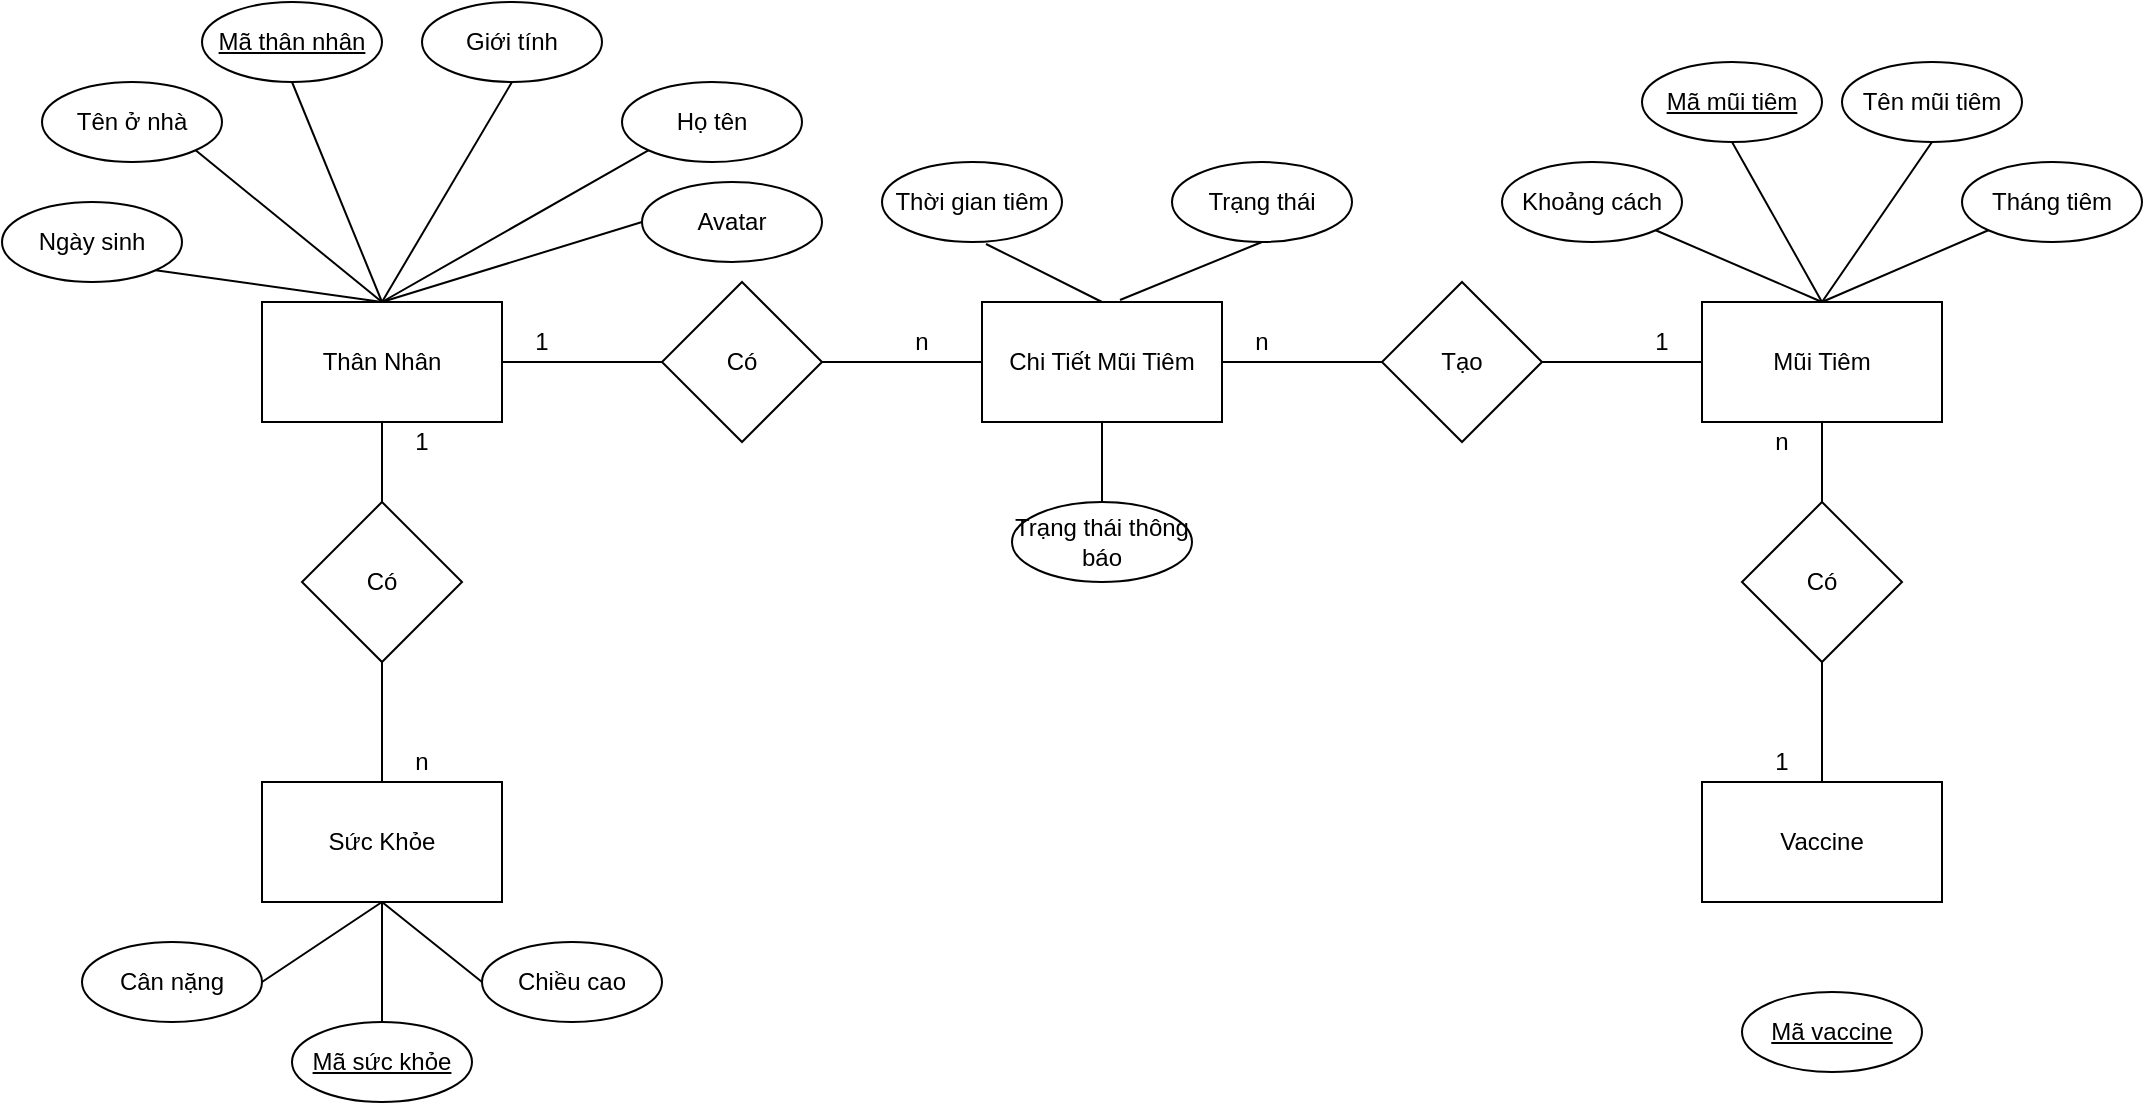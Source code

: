 <mxfile version="14.7.2" type="device"><diagram id="VE00Hbe5eJDXkhtxjh9i" name="Page-1"><mxGraphModel dx="2249" dy="737" grid="1" gridSize="10" guides="1" tooltips="1" connect="1" arrows="1" fold="1" page="1" pageScale="1" pageWidth="827" pageHeight="1169" math="0" shadow="0"><root><mxCell id="0"/><mxCell id="1" parent="0"/><mxCell id="hQ2gslnObP16MLVw8HJ0-1" value="Thân Nhân" style="rounded=0;whiteSpace=wrap;html=1;" vertex="1" parent="1"><mxGeometry x="120" y="200" width="120" height="60" as="geometry"/></mxCell><mxCell id="hQ2gslnObP16MLVw8HJ0-2" value="Có" style="rhombus;whiteSpace=wrap;html=1;" vertex="1" parent="1"><mxGeometry x="140" y="300" width="80" height="80" as="geometry"/></mxCell><mxCell id="hQ2gslnObP16MLVw8HJ0-3" value="Tạo" style="rhombus;whiteSpace=wrap;html=1;" vertex="1" parent="1"><mxGeometry x="680" y="190" width="80" height="80" as="geometry"/></mxCell><mxCell id="hQ2gslnObP16MLVw8HJ0-4" value="Sức Khỏe" style="rounded=0;whiteSpace=wrap;html=1;" vertex="1" parent="1"><mxGeometry x="120" y="440" width="120" height="60" as="geometry"/></mxCell><mxCell id="hQ2gslnObP16MLVw8HJ0-6" value="Chi Tiết Mũi Tiêm" style="rounded=0;whiteSpace=wrap;html=1;" vertex="1" parent="1"><mxGeometry x="480" y="200" width="120" height="60" as="geometry"/></mxCell><mxCell id="hQ2gslnObP16MLVw8HJ0-7" value="Mũi Tiêm" style="rounded=0;whiteSpace=wrap;html=1;" vertex="1" parent="1"><mxGeometry x="840" y="200" width="120" height="60" as="geometry"/></mxCell><mxCell id="hQ2gslnObP16MLVw8HJ0-8" value="Vaccine" style="rounded=0;whiteSpace=wrap;html=1;" vertex="1" parent="1"><mxGeometry x="840" y="440" width="120" height="60" as="geometry"/></mxCell><mxCell id="hQ2gslnObP16MLVw8HJ0-12" value="" style="endArrow=none;html=1;entryX=0;entryY=0.5;entryDx=0;entryDy=0;exitX=1;exitY=0.5;exitDx=0;exitDy=0;" edge="1" parent="1" source="hQ2gslnObP16MLVw8HJ0-1" target="hQ2gslnObP16MLVw8HJ0-29"><mxGeometry width="50" height="50" relative="1" as="geometry"><mxPoint x="430" y="550" as="sourcePoint"/><mxPoint x="480" y="500" as="targetPoint"/></mxGeometry></mxCell><mxCell id="hQ2gslnObP16MLVw8HJ0-13" value="" style="endArrow=none;html=1;entryX=0;entryY=0.5;entryDx=0;entryDy=0;exitX=1;exitY=0.5;exitDx=0;exitDy=0;" edge="1" parent="1" source="hQ2gslnObP16MLVw8HJ0-29" target="hQ2gslnObP16MLVw8HJ0-6"><mxGeometry width="50" height="50" relative="1" as="geometry"><mxPoint x="250" y="240" as="sourcePoint"/><mxPoint x="340" y="240" as="targetPoint"/></mxGeometry></mxCell><mxCell id="hQ2gslnObP16MLVw8HJ0-14" value="" style="endArrow=none;html=1;entryX=0.5;entryY=1;entryDx=0;entryDy=0;" edge="1" parent="1" source="hQ2gslnObP16MLVw8HJ0-2" target="hQ2gslnObP16MLVw8HJ0-1"><mxGeometry width="50" height="50" relative="1" as="geometry"><mxPoint x="430" y="550" as="sourcePoint"/><mxPoint x="480" y="500" as="targetPoint"/></mxGeometry></mxCell><mxCell id="hQ2gslnObP16MLVw8HJ0-15" value="" style="endArrow=none;html=1;entryX=0.5;entryY=1;entryDx=0;entryDy=0;" edge="1" parent="1" source="hQ2gslnObP16MLVw8HJ0-4" target="hQ2gslnObP16MLVw8HJ0-2"><mxGeometry width="50" height="50" relative="1" as="geometry"><mxPoint x="430" y="550" as="sourcePoint"/><mxPoint x="480" y="500" as="targetPoint"/></mxGeometry></mxCell><mxCell id="hQ2gslnObP16MLVw8HJ0-16" value="n" style="text;html=1;strokeColor=none;fillColor=none;align=center;verticalAlign=middle;whiteSpace=wrap;rounded=0;" vertex="1" parent="1"><mxGeometry x="180" y="420" width="40" height="20" as="geometry"/></mxCell><mxCell id="hQ2gslnObP16MLVw8HJ0-17" value="1" style="text;html=1;strokeColor=none;fillColor=none;align=center;verticalAlign=middle;whiteSpace=wrap;rounded=0;" vertex="1" parent="1"><mxGeometry x="180" y="260" width="40" height="20" as="geometry"/></mxCell><mxCell id="hQ2gslnObP16MLVw8HJ0-19" value="1" style="text;html=1;strokeColor=none;fillColor=none;align=center;verticalAlign=middle;whiteSpace=wrap;rounded=0;" vertex="1" parent="1"><mxGeometry x="240" y="210" width="40" height="20" as="geometry"/></mxCell><mxCell id="hQ2gslnObP16MLVw8HJ0-20" value="n" style="text;html=1;strokeColor=none;fillColor=none;align=center;verticalAlign=middle;whiteSpace=wrap;rounded=0;" vertex="1" parent="1"><mxGeometry x="430" y="210" width="40" height="20" as="geometry"/></mxCell><mxCell id="hQ2gslnObP16MLVw8HJ0-21" value="Có" style="rhombus;whiteSpace=wrap;html=1;" vertex="1" parent="1"><mxGeometry x="860" y="300" width="80" height="80" as="geometry"/></mxCell><mxCell id="hQ2gslnObP16MLVw8HJ0-22" value="" style="endArrow=none;html=1;entryX=0.5;entryY=1;entryDx=0;entryDy=0;" edge="1" parent="1" source="hQ2gslnObP16MLVw8HJ0-8" target="hQ2gslnObP16MLVw8HJ0-21"><mxGeometry width="50" height="50" relative="1" as="geometry"><mxPoint x="190" y="450" as="sourcePoint"/><mxPoint x="190" y="390" as="targetPoint"/></mxGeometry></mxCell><mxCell id="hQ2gslnObP16MLVw8HJ0-23" value="" style="endArrow=none;html=1;entryX=0.5;entryY=1;entryDx=0;entryDy=0;" edge="1" parent="1" source="hQ2gslnObP16MLVw8HJ0-21" target="hQ2gslnObP16MLVw8HJ0-7"><mxGeometry width="50" height="50" relative="1" as="geometry"><mxPoint x="200" y="460" as="sourcePoint"/><mxPoint x="200" y="400" as="targetPoint"/></mxGeometry></mxCell><mxCell id="hQ2gslnObP16MLVw8HJ0-24" value="1" style="text;html=1;strokeColor=none;fillColor=none;align=center;verticalAlign=middle;whiteSpace=wrap;rounded=0;" vertex="1" parent="1"><mxGeometry x="860" y="420" width="40" height="20" as="geometry"/></mxCell><mxCell id="hQ2gslnObP16MLVw8HJ0-25" value="n" style="text;html=1;strokeColor=none;fillColor=none;align=center;verticalAlign=middle;whiteSpace=wrap;rounded=0;" vertex="1" parent="1"><mxGeometry x="860" y="260" width="40" height="20" as="geometry"/></mxCell><mxCell id="hQ2gslnObP16MLVw8HJ0-26" value="1" style="text;html=1;strokeColor=none;fillColor=none;align=center;verticalAlign=middle;whiteSpace=wrap;rounded=0;" vertex="1" parent="1"><mxGeometry x="800" y="210" width="40" height="20" as="geometry"/></mxCell><mxCell id="hQ2gslnObP16MLVw8HJ0-27" value="" style="endArrow=none;html=1;exitX=1;exitY=0.5;exitDx=0;exitDy=0;" edge="1" parent="1" source="hQ2gslnObP16MLVw8HJ0-3" target="hQ2gslnObP16MLVw8HJ0-7"><mxGeometry width="50" height="50" relative="1" as="geometry"><mxPoint x="570" y="239" as="sourcePoint"/><mxPoint x="480" y="240" as="targetPoint"/></mxGeometry></mxCell><mxCell id="hQ2gslnObP16MLVw8HJ0-28" value="n" style="text;html=1;strokeColor=none;fillColor=none;align=center;verticalAlign=middle;whiteSpace=wrap;rounded=0;" vertex="1" parent="1"><mxGeometry x="600" y="210" width="40" height="20" as="geometry"/></mxCell><mxCell id="hQ2gslnObP16MLVw8HJ0-29" value="Có" style="rhombus;whiteSpace=wrap;html=1;" vertex="1" parent="1"><mxGeometry x="320" y="190" width="80" height="80" as="geometry"/></mxCell><mxCell id="hQ2gslnObP16MLVw8HJ0-30" value="" style="endArrow=none;html=1;exitX=0;exitY=0.5;exitDx=0;exitDy=0;entryX=1;entryY=0.5;entryDx=0;entryDy=0;" edge="1" parent="1" source="hQ2gslnObP16MLVw8HJ0-3" target="hQ2gslnObP16MLVw8HJ0-6"><mxGeometry width="50" height="50" relative="1" as="geometry"><mxPoint x="760" y="450" as="sourcePoint"/><mxPoint x="837.143" y="270" as="targetPoint"/></mxGeometry></mxCell><mxCell id="hQ2gslnObP16MLVw8HJ0-32" value="Họ tên" style="ellipse;whiteSpace=wrap;html=1;" vertex="1" parent="1"><mxGeometry x="300" y="90" width="90" height="40" as="geometry"/></mxCell><mxCell id="hQ2gslnObP16MLVw8HJ0-33" value="Ngày sinh" style="ellipse;whiteSpace=wrap;html=1;" vertex="1" parent="1"><mxGeometry x="-10" y="150" width="90" height="40" as="geometry"/></mxCell><mxCell id="hQ2gslnObP16MLVw8HJ0-34" value="Giới tính" style="ellipse;whiteSpace=wrap;html=1;" vertex="1" parent="1"><mxGeometry x="200" y="50" width="90" height="40" as="geometry"/></mxCell><mxCell id="hQ2gslnObP16MLVw8HJ0-35" value="Avatar" style="ellipse;whiteSpace=wrap;html=1;" vertex="1" parent="1"><mxGeometry x="310" y="140" width="90" height="40" as="geometry"/></mxCell><mxCell id="hQ2gslnObP16MLVw8HJ0-38" value="Tên ở nhà" style="ellipse;whiteSpace=wrap;html=1;" vertex="1" parent="1"><mxGeometry x="10" y="90" width="90" height="40" as="geometry"/></mxCell><mxCell id="hQ2gslnObP16MLVw8HJ0-39" value="" style="endArrow=none;html=1;entryX=1;entryY=1;entryDx=0;entryDy=0;exitX=0.5;exitY=0;exitDx=0;exitDy=0;" edge="1" parent="1" source="hQ2gslnObP16MLVw8HJ0-1" target="hQ2gslnObP16MLVw8HJ0-33"><mxGeometry width="50" height="50" relative="1" as="geometry"><mxPoint x="390" y="430" as="sourcePoint"/><mxPoint x="440" y="380" as="targetPoint"/></mxGeometry></mxCell><mxCell id="hQ2gslnObP16MLVw8HJ0-40" value="" style="endArrow=none;html=1;entryX=1;entryY=1;entryDx=0;entryDy=0;exitX=0.5;exitY=0;exitDx=0;exitDy=0;" edge="1" parent="1" source="hQ2gslnObP16MLVw8HJ0-1" target="hQ2gslnObP16MLVw8HJ0-38"><mxGeometry width="50" height="50" relative="1" as="geometry"><mxPoint x="130" y="240" as="sourcePoint"/><mxPoint x="100" y="240" as="targetPoint"/></mxGeometry></mxCell><mxCell id="hQ2gslnObP16MLVw8HJ0-41" value="" style="endArrow=none;html=1;exitX=0;exitY=1;exitDx=0;exitDy=0;entryX=0.5;entryY=0;entryDx=0;entryDy=0;" edge="1" parent="1" source="hQ2gslnObP16MLVw8HJ0-32" target="hQ2gslnObP16MLVw8HJ0-1"><mxGeometry width="50" height="50" relative="1" as="geometry"><mxPoint x="160" y="210" as="sourcePoint"/><mxPoint x="280" y="180" as="targetPoint"/></mxGeometry></mxCell><mxCell id="hQ2gslnObP16MLVw8HJ0-42" value="" style="endArrow=none;html=1;exitX=0;exitY=0.5;exitDx=0;exitDy=0;entryX=0.5;entryY=0;entryDx=0;entryDy=0;" edge="1" parent="1" source="hQ2gslnObP16MLVw8HJ0-35" target="hQ2gslnObP16MLVw8HJ0-1"><mxGeometry width="50" height="50" relative="1" as="geometry"><mxPoint x="215" y="100" as="sourcePoint"/><mxPoint x="280" y="180" as="targetPoint"/></mxGeometry></mxCell><mxCell id="hQ2gslnObP16MLVw8HJ0-43" value="" style="endArrow=none;html=1;exitX=0.5;exitY=1;exitDx=0;exitDy=0;entryX=0.5;entryY=0;entryDx=0;entryDy=0;" edge="1" parent="1" source="hQ2gslnObP16MLVw8HJ0-34" target="hQ2gslnObP16MLVw8HJ0-1"><mxGeometry width="50" height="50" relative="1" as="geometry"><mxPoint x="305" y="140" as="sourcePoint"/><mxPoint x="320" y="180" as="targetPoint"/></mxGeometry></mxCell><mxCell id="hQ2gslnObP16MLVw8HJ0-44" value="&lt;u&gt;Mã thân nhân&lt;/u&gt;" style="ellipse;whiteSpace=wrap;html=1;" vertex="1" parent="1"><mxGeometry x="90" y="50" width="90" height="40" as="geometry"/></mxCell><mxCell id="hQ2gslnObP16MLVw8HJ0-45" value="" style="endArrow=none;html=1;entryX=0.5;entryY=0;entryDx=0;entryDy=0;exitX=0.5;exitY=1;exitDx=0;exitDy=0;" edge="1" parent="1" source="hQ2gslnObP16MLVw8HJ0-44" target="hQ2gslnObP16MLVw8HJ0-1"><mxGeometry width="50" height="50" relative="1" as="geometry"><mxPoint x="390" y="430" as="sourcePoint"/><mxPoint x="440" y="380" as="targetPoint"/></mxGeometry></mxCell><mxCell id="hQ2gslnObP16MLVw8HJ0-46" value="&lt;u&gt;Mã sức khỏe&lt;/u&gt;" style="ellipse;whiteSpace=wrap;html=1;" vertex="1" parent="1"><mxGeometry x="135" y="560" width="90" height="40" as="geometry"/></mxCell><mxCell id="hQ2gslnObP16MLVw8HJ0-47" value="Cân nặng" style="ellipse;whiteSpace=wrap;html=1;" vertex="1" parent="1"><mxGeometry x="30" y="520" width="90" height="40" as="geometry"/></mxCell><mxCell id="hQ2gslnObP16MLVw8HJ0-48" value="Chiều cao" style="ellipse;whiteSpace=wrap;html=1;" vertex="1" parent="1"><mxGeometry x="230" y="520" width="90" height="40" as="geometry"/></mxCell><mxCell id="hQ2gslnObP16MLVw8HJ0-50" value="" style="endArrow=none;html=1;exitX=0.5;exitY=1;exitDx=0;exitDy=0;entryX=0;entryY=0.5;entryDx=0;entryDy=0;" edge="1" parent="1" source="hQ2gslnObP16MLVw8HJ0-4" target="hQ2gslnObP16MLVw8HJ0-48"><mxGeometry width="50" height="50" relative="1" as="geometry"><mxPoint x="390" y="430" as="sourcePoint"/><mxPoint x="440" y="380" as="targetPoint"/></mxGeometry></mxCell><mxCell id="hQ2gslnObP16MLVw8HJ0-51" value="" style="endArrow=none;html=1;exitX=0.5;exitY=1;exitDx=0;exitDy=0;entryX=0.5;entryY=0;entryDx=0;entryDy=0;" edge="1" parent="1" source="hQ2gslnObP16MLVw8HJ0-4" target="hQ2gslnObP16MLVw8HJ0-46"><mxGeometry width="50" height="50" relative="1" as="geometry"><mxPoint x="190" y="510" as="sourcePoint"/><mxPoint x="270" y="550" as="targetPoint"/></mxGeometry></mxCell><mxCell id="hQ2gslnObP16MLVw8HJ0-52" value="" style="endArrow=none;html=1;exitX=0.5;exitY=1;exitDx=0;exitDy=0;entryX=1;entryY=0.5;entryDx=0;entryDy=0;" edge="1" parent="1" source="hQ2gslnObP16MLVw8HJ0-4" target="hQ2gslnObP16MLVw8HJ0-47"><mxGeometry width="50" height="50" relative="1" as="geometry"><mxPoint x="190" y="510" as="sourcePoint"/><mxPoint x="195" y="600" as="targetPoint"/></mxGeometry></mxCell><mxCell id="hQ2gslnObP16MLVw8HJ0-54" value="&lt;u&gt;Mã mũi tiêm&lt;/u&gt;" style="ellipse;whiteSpace=wrap;html=1;" vertex="1" parent="1"><mxGeometry x="810" y="80" width="90" height="40" as="geometry"/></mxCell><mxCell id="hQ2gslnObP16MLVw8HJ0-55" value="&lt;u&gt;Mã vaccine&lt;/u&gt;" style="ellipse;whiteSpace=wrap;html=1;" vertex="1" parent="1"><mxGeometry x="860" y="545" width="90" height="40" as="geometry"/></mxCell><mxCell id="hQ2gslnObP16MLVw8HJ0-57" value="Thời gian tiêm" style="ellipse;whiteSpace=wrap;html=1;" vertex="1" parent="1"><mxGeometry x="430" y="130" width="90" height="40" as="geometry"/></mxCell><mxCell id="hQ2gslnObP16MLVw8HJ0-58" value="Tháng tiêm" style="ellipse;whiteSpace=wrap;html=1;" vertex="1" parent="1"><mxGeometry x="970" y="130" width="90" height="40" as="geometry"/></mxCell><mxCell id="hQ2gslnObP16MLVw8HJ0-59" value="Khoảng cách" style="ellipse;whiteSpace=wrap;html=1;" vertex="1" parent="1"><mxGeometry x="740" y="130" width="90" height="40" as="geometry"/></mxCell><mxCell id="hQ2gslnObP16MLVw8HJ0-60" value="Tên mũi tiêm" style="ellipse;whiteSpace=wrap;html=1;" vertex="1" parent="1"><mxGeometry x="910" y="80" width="90" height="40" as="geometry"/></mxCell><mxCell id="hQ2gslnObP16MLVw8HJ0-62" value="" style="endArrow=none;html=1;exitX=0.5;exitY=0;exitDx=0;exitDy=0;entryX=1;entryY=1;entryDx=0;entryDy=0;" edge="1" parent="1" source="hQ2gslnObP16MLVw8HJ0-7" target="hQ2gslnObP16MLVw8HJ0-59"><mxGeometry width="50" height="50" relative="1" as="geometry"><mxPoint x="320" y="170" as="sourcePoint"/><mxPoint x="190" y="210" as="targetPoint"/></mxGeometry></mxCell><mxCell id="hQ2gslnObP16MLVw8HJ0-63" value="" style="endArrow=none;html=1;exitX=0;exitY=1;exitDx=0;exitDy=0;entryX=0.5;entryY=0;entryDx=0;entryDy=0;" edge="1" parent="1" source="hQ2gslnObP16MLVw8HJ0-58" target="hQ2gslnObP16MLVw8HJ0-7"><mxGeometry width="50" height="50" relative="1" as="geometry"><mxPoint x="910" y="210" as="sourcePoint"/><mxPoint x="826.82" y="174.142" as="targetPoint"/></mxGeometry></mxCell><mxCell id="hQ2gslnObP16MLVw8HJ0-64" value="" style="endArrow=none;html=1;exitX=0.5;exitY=1;exitDx=0;exitDy=0;" edge="1" parent="1" source="hQ2gslnObP16MLVw8HJ0-60"><mxGeometry width="50" height="50" relative="1" as="geometry"><mxPoint x="993.18" y="174.142" as="sourcePoint"/><mxPoint x="900" y="200" as="targetPoint"/></mxGeometry></mxCell><mxCell id="hQ2gslnObP16MLVw8HJ0-65" value="" style="endArrow=none;html=1;exitX=0.5;exitY=1;exitDx=0;exitDy=0;entryX=0.5;entryY=0;entryDx=0;entryDy=0;" edge="1" parent="1" source="hQ2gslnObP16MLVw8HJ0-54" target="hQ2gslnObP16MLVw8HJ0-7"><mxGeometry width="50" height="50" relative="1" as="geometry"><mxPoint x="943.18" y="124.142" as="sourcePoint"/><mxPoint x="1020" y="220" as="targetPoint"/></mxGeometry></mxCell><mxCell id="hQ2gslnObP16MLVw8HJ0-66" value="Trạng thái" style="ellipse;whiteSpace=wrap;html=1;" vertex="1" parent="1"><mxGeometry x="575" y="130" width="90" height="40" as="geometry"/></mxCell><mxCell id="hQ2gslnObP16MLVw8HJ0-67" value="Trạng thái thông báo" style="ellipse;whiteSpace=wrap;html=1;" vertex="1" parent="1"><mxGeometry x="495" y="300" width="90" height="40" as="geometry"/></mxCell><mxCell id="hQ2gslnObP16MLVw8HJ0-68" value="" style="endArrow=none;html=1;entryX=0.5;entryY=0;entryDx=0;entryDy=0;exitX=0.5;exitY=1;exitDx=0;exitDy=0;" edge="1" parent="1" source="hQ2gslnObP16MLVw8HJ0-6" target="hQ2gslnObP16MLVw8HJ0-67"><mxGeometry width="50" height="50" relative="1" as="geometry"><mxPoint x="390" y="400" as="sourcePoint"/><mxPoint x="440" y="350" as="targetPoint"/></mxGeometry></mxCell><mxCell id="hQ2gslnObP16MLVw8HJ0-69" value="" style="endArrow=none;html=1;entryX=0.5;entryY=0;entryDx=0;entryDy=0;exitX=0.578;exitY=1.025;exitDx=0;exitDy=0;exitPerimeter=0;" edge="1" parent="1" source="hQ2gslnObP16MLVw8HJ0-57" target="hQ2gslnObP16MLVw8HJ0-6"><mxGeometry width="50" height="50" relative="1" as="geometry"><mxPoint x="390" y="400" as="sourcePoint"/><mxPoint x="440" y="350" as="targetPoint"/></mxGeometry></mxCell><mxCell id="hQ2gslnObP16MLVw8HJ0-70" value="" style="endArrow=none;html=1;entryX=0.5;entryY=1;entryDx=0;entryDy=0;exitX=0.575;exitY=-0.017;exitDx=0;exitDy=0;exitPerimeter=0;" edge="1" parent="1" source="hQ2gslnObP16MLVw8HJ0-6" target="hQ2gslnObP16MLVw8HJ0-66"><mxGeometry width="50" height="50" relative="1" as="geometry"><mxPoint x="390" y="400" as="sourcePoint"/><mxPoint x="440" y="350" as="targetPoint"/></mxGeometry></mxCell></root></mxGraphModel></diagram></mxfile>